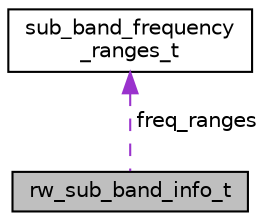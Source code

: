 digraph "rw_sub_band_info_t"
{
 // LATEX_PDF_SIZE
  bgcolor="transparent";
  edge [fontname="Helvetica",fontsize="10",labelfontname="Helvetica",labelfontsize="10"];
  node [fontname="Helvetica",fontsize="10",shape=record];
  Node1 [label="rw_sub_band_info_t",height=0.2,width=0.4,color="black", fillcolor="grey75", style="filled", fontcolor="black",tooltip=" "];
  Node2 -> Node1 [dir="back",color="darkorchid3",fontsize="10",style="dashed",label=" freq_ranges" ,fontname="Helvetica"];
  Node2 [label="sub_band_frequency\l_ranges_t",height=0.2,width=0.4,color="black",URL="$EvenstarModuleCapability_8h.html#structsub__band__frequency__ranges__t",tooltip=" "];
}
